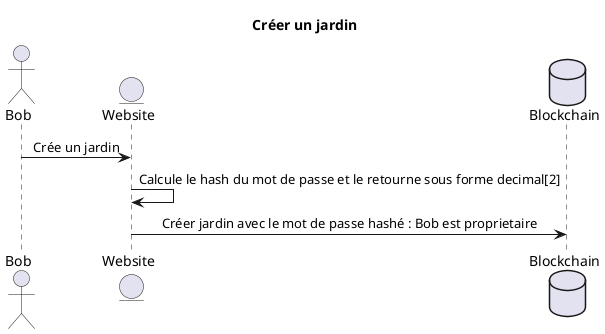 @startuml creerJardin
title **Créer un jardin**
skinparam sequenceMessageAlign center
actor Bob
entity Website
database Blockchain

Bob -> Website: Crée un jardin
Website->Website: Calcule le hash du mot de passe et le retourne sous forme decimal[2]
Website -> Blockchain: Créer jardin avec le mot de passe hashé : Bob est proprietaire

@enduml